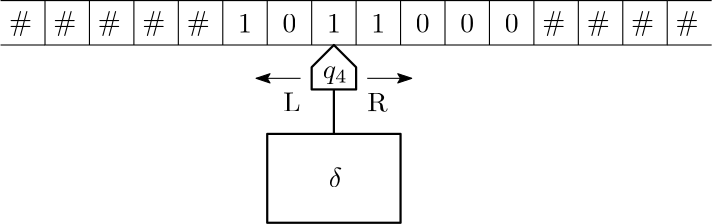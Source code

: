 <?xml version="1.0"?>
<!DOCTYPE ipe SYSTEM "ipe.dtd">
<ipe version="70212" creator="Ipe 7.2.13">
<info created="D:20220127164540" modified="D:20220127164540"/>
<ipestyle name="basic">
<symbol name="arrow/arc(spx)">
<path stroke="sym-stroke" fill="sym-stroke" pen="sym-pen">
0 0 m
-1 0.333 l
-1 -0.333 l
h
</path>
</symbol>
<symbol name="arrow/farc(spx)">
<path stroke="sym-stroke" fill="white" pen="sym-pen">
0 0 m
-1 0.333 l
-1 -0.333 l
h
</path>
</symbol>
<symbol name="arrow/ptarc(spx)">
<path stroke="sym-stroke" fill="sym-stroke" pen="sym-pen">
0 0 m
-1 0.333 l
-0.8 0 l
-1 -0.333 l
h
</path>
</symbol>
<symbol name="arrow/fptarc(spx)">
<path stroke="sym-stroke" fill="white" pen="sym-pen">
0 0 m
-1 0.333 l
-0.8 0 l
-1 -0.333 l
h
</path>
</symbol>
<symbol name="mark/circle(sx)" transformations="translations">
<path fill="sym-stroke">
0.6 0 0 0.6 0 0 e
0.4 0 0 0.4 0 0 e
</path>
</symbol>
<symbol name="mark/disk(sx)" transformations="translations">
<path fill="sym-stroke">
0.6 0 0 0.6 0 0 e
</path>
</symbol>
<symbol name="mark/fdisk(sfx)" transformations="translations">
<group>
<path fill="sym-fill">
0.5 0 0 0.5 0 0 e
</path>
<path fill="sym-stroke" fillrule="eofill">
0.6 0 0 0.6 0 0 e
0.4 0 0 0.4 0 0 e
</path>
</group>
</symbol>
<symbol name="mark/box(sx)" transformations="translations">
<path fill="sym-stroke" fillrule="eofill">
-0.6 -0.6 m
0.6 -0.6 l
0.6 0.6 l
-0.6 0.6 l
h
-0.4 -0.4 m
0.4 -0.4 l
0.4 0.4 l
-0.4 0.4 l
h
</path>
</symbol>
<symbol name="mark/square(sx)" transformations="translations">
<path fill="sym-stroke">
-0.6 -0.6 m
0.6 -0.6 l
0.6 0.6 l
-0.6 0.6 l
h
</path>
</symbol>
<symbol name="mark/fsquare(sfx)" transformations="translations">
<group>
<path fill="sym-fill">
-0.5 -0.5 m
0.5 -0.5 l
0.5 0.5 l
-0.5 0.5 l
h
</path>
<path fill="sym-stroke" fillrule="eofill">
-0.6 -0.6 m
0.6 -0.6 l
0.6 0.6 l
-0.6 0.6 l
h
-0.4 -0.4 m
0.4 -0.4 l
0.4 0.4 l
-0.4 0.4 l
h
</path>
</group>
</symbol>
<symbol name="mark/cross(sx)" transformations="translations">
<group>
<path fill="sym-stroke">
-0.43 -0.57 m
0.57 0.43 l
0.43 0.57 l
-0.57 -0.43 l
h
</path>
<path fill="sym-stroke">
-0.43 0.57 m
0.57 -0.43 l
0.43 -0.57 l
-0.57 0.43 l
h
</path>
</group>
</symbol>
<symbol name="arrow/fnormal(spx)">
<path stroke="sym-stroke" fill="white" pen="sym-pen">
0 0 m
-1 0.333 l
-1 -0.333 l
h
</path>
</symbol>
<symbol name="arrow/pointed(spx)">
<path stroke="sym-stroke" fill="sym-stroke" pen="sym-pen">
0 0 m
-1 0.333 l
-0.8 0 l
-1 -0.333 l
h
</path>
</symbol>
<symbol name="arrow/fpointed(spx)">
<path stroke="sym-stroke" fill="white" pen="sym-pen">
0 0 m
-1 0.333 l
-0.8 0 l
-1 -0.333 l
h
</path>
</symbol>
<symbol name="arrow/linear(spx)">
<path stroke="sym-stroke" pen="sym-pen">
-1 0.333 m
0 0 l
-1 -0.333 l
</path>
</symbol>
<symbol name="arrow/fdouble(spx)">
<path stroke="sym-stroke" fill="white" pen="sym-pen">
0 0 m
-1 0.333 l
-1 -0.333 l
h
-1 0 m
-2 0.333 l
-2 -0.333 l
h
</path>
</symbol>
<symbol name="arrow/double(spx)">
<path stroke="sym-stroke" fill="sym-stroke" pen="sym-pen">
0 0 m
-1 0.333 l
-1 -0.333 l
h
-1 0 m
-2 0.333 l
-2 -0.333 l
h
</path>
</symbol>
<pen name="heavier" value="0.8"/>
<pen name="fat" value="1.2"/>
<pen name="ultrafat" value="2"/>
<symbolsize name="large" value="5"/>
<symbolsize name="small" value="2"/>
<symbolsize name="tiny" value="1.1"/>
<arrowsize name="large" value="10"/>
<arrowsize name="small" value="5"/>
<arrowsize name="tiny" value="3"/>
<color name="sbblue" value="0.298 0.447 0.79"/>
<color name="sbgreen" value="0.333 0.658 0.407"/>
<color name="sborange" value="0.866 0.517 0.321"/>
<color name="sbred" value="0.768 0.305 0.321"/>
<color name="sbpurple" value="0.505 0.447 0.698"/>
<color name="red" value="1 0 0"/>
<color name="green" value="0 1 0"/>
<color name="blue" value="0 0 1"/>
<color name="yellow" value="1 1 0"/>
<color name="orange" value="1 0.647 0"/>
<color name="gold" value="1 0.843 0"/>
<color name="purple" value="0.627 0.125 0.941"/>
<color name="gray" value="0.745"/>
<color name="brown" value="0.647 0.165 0.165"/>
<color name="navy" value="0 0 0.502"/>
<color name="pink" value="1 0.753 0.796"/>
<color name="seagreen" value="0.18 0.545 0.341"/>
<color name="turquoise" value="0.251 0.878 0.816"/>
<color name="violet" value="0.933 0.51 0.933"/>
<color name="darkblue" value="0 0 0.545"/>
<color name="darkcyan" value="0 0.545 0.545"/>
<color name="darkgray" value="0.663"/>
<color name="verydarkgray" value="0.4"/>
<color name="darkgreen" value="0 0.392 0"/>
<color name="darkmagenta" value="0.545 0 0.545"/>
<color name="darkorange" value="1 0.549 0"/>
<color name="darkred" value="0.545 0 0"/>
<color name="lightblue" value="0.678 0.847 0.902"/>
<color name="lightcyan" value="0.878 1 1"/>
<color name="lightgray" value="0.827"/>
<color name="lightgreen" value="0.565 0.933 0.565"/>
<color name="lightyellow" value="1 1 0.878"/>
<dashstyle name="dashed" value="[4] 0"/>
<dashstyle name="dotted" value="[1 3] 0"/>
<dashstyle name="dash dotted" value="[4 2 1 2] 0"/>
<dashstyle name="dash dot dotted" value="[4 2 1 2 1 2] 0"/>
<textsize name="large" value="\large"/>
<textsize name="Large" value="\Large"/>
<textsize name="LARGE" value="\LARGE"/>
<textsize name="huge" value="\huge"/>
<textsize name="Huge" value="\Huge"/>
<textsize name="small" value="\small"/>
<textsize name="footnote" value="\footnotesize"/>
<textsize name="tiny" value="\tiny"/>
<textstyle name="center" begin="\begin{center}" end="\end{center}"/>
<textstyle name="itemize" begin="\begin{itemize}" end="\end{itemize}"/>
<textstyle name="item" begin="\begin{itemize}\item{}" end="\end{itemize}"/>
<gridsize name="4 pts" value="4"/>
<gridsize name="8 pts (~3 mm)" value="8"/>
<gridsize name="16 pts (~6 mm)" value="16"/>
<gridsize name="32 pts (~12 mm)" value="32"/>
<gridsize name="10 pts (~3.5 mm)" value="10"/>
<gridsize name="20 pts (~7 mm)" value="20"/>
<gridsize name="14 pts (~5 mm)" value="14"/>
<gridsize name="28 pts (~10 mm)" value="28"/>
<gridsize name="56 pts (~20 mm)" value="56"/>
<anglesize name="90 deg" value="90"/>
<anglesize name="60 deg" value="60"/>
<anglesize name="45 deg" value="45"/>
<anglesize name="30 deg" value="30"/>
<anglesize name="22.5 deg" value="22.5"/>
<opacity name="10%" value="0.1"/>
<opacity name="30%" value="0.3"/>
<opacity name="50%" value="0.5"/>
<opacity name="75%" value="0.75"/>
<tiling name="falling" angle="-60" step="4" width="1"/>
<tiling name="rising" angle="30" step="4" width="1"/>
</ipestyle>
<page>
<layer name="alpha"/>
<view layers="alpha" active="alpha"/>
<path layer="alpha" stroke="black">
80 784 m
80 768 l
304 768 l
304 784 l
h
</path>
<path stroke="black">
96 784 m
96 768 l
</path>
<path stroke="black">
112 784 m
112 768 l
</path>
<path stroke="black">
128 784 m
128 768 l
</path>
<path stroke="black">
144 784 m
144 768 l
</path>
<path stroke="black">
160 784 m
160 768 l
</path>
<path stroke="black">
176 784 m
176 768 l
</path>
<path stroke="black">
192 784 m
192 768 l
</path>
<path stroke="black">
208 784 m
208 768 l
</path>
<path stroke="black">
224 784 m
224 768 l
</path>
<path stroke="black">
240 784 m
240 768 l
</path>
<path stroke="black">
256 784 m
256 768 l
</path>
<path stroke="black">
272 784 m
272 768 l
</path>
<path stroke="black">
288 784 m
288 768 l
</path>
<path stroke="black">
304 784 m
320 784 l
</path>
<path stroke="black">
304 768 m
320 768 l
</path>
<path stroke="black">
80 784 m
64 784 l
</path>
<path stroke="black">
80 768 m
64 768 l
</path>
<path stroke="black" pen="0.8">
176 760 m
184 768 l
192 760 l
192 752 l
176 752 l
h
</path>
<text matrix="1 0 0 1 -5.00426 -2.62122" transformations="translations" pos="72 776" stroke="black" type="label" width="8.302" height="6.926" depth="1.93" valign="baseline">\#</text>
<text matrix="1 0 0 1 10.9957 -2.62122" transformations="translations" pos="72 776" stroke="black" type="label" width="8.302" height="6.926" depth="1.93" valign="baseline">\#</text>
<text matrix="1 0 0 1 26.9957 -2.62122" transformations="translations" pos="72 776" stroke="black" type="label" width="8.302" height="6.926" depth="1.93" valign="baseline">\#</text>
<text matrix="1 0 0 1 42.9957 -2.62122" transformations="translations" pos="72 776" stroke="black" type="label" width="8.302" height="6.926" depth="1.93" valign="baseline">\#</text>
<text matrix="1 0 0 1 58.9957 -2.62122" transformations="translations" pos="72 776" stroke="black" type="label" width="8.302" height="6.926" depth="1.93" valign="baseline">\#</text>
<text matrix="1 0 0 1 186.996 -2.62122" transformations="translations" pos="72 776" stroke="black" type="label" width="8.302" height="6.926" depth="1.93" valign="baseline">\#</text>
<text matrix="1 0 0 1 202.996 -2.62122" transformations="translations" pos="72 776" stroke="black" type="label" width="8.302" height="6.926" depth="1.93" valign="baseline">\#</text>
<text matrix="1 0 0 1 218.996 -2.62122" transformations="translations" pos="72 776" stroke="black" type="label" width="8.302" height="6.926" depth="1.93" valign="baseline">\#</text>
<text matrix="1 0 0 1 234.996 -2.62122" transformations="translations" pos="72 776" stroke="black" type="label" width="8.302" height="6.926" depth="1.93" valign="baseline">\#</text>
<text matrix="1 0 0 1 1.47513 -3.52001" transformations="translations" pos="148 776" stroke="black" type="label" width="4.981" height="6.42" depth="0" valign="baseline">1</text>
<text matrix="1 0 0 1 33.4751 -3.52001" transformations="translations" pos="148 776" stroke="black" type="label" width="4.981" height="6.42" depth="0" valign="baseline">1</text>
<text matrix="1 0 0 1 49.4751 -3.52001" transformations="translations" pos="148 776" stroke="black" type="label" width="4.981" height="6.42" depth="0" valign="baseline">1</text>
<text matrix="1 0 0 1 65.4751 -3.52001" transformations="translations" pos="148 776" stroke="black" type="label" width="4.981" height="6.42" depth="0" valign="baseline">0</text>
<text matrix="1 0 0 1 81.4751 -3.52001" transformations="translations" pos="148 776" stroke="black" type="label" width="4.981" height="6.42" depth="0" valign="baseline">0</text>
<text matrix="1 0 0 1 97.4751 -3.52001" transformations="translations" pos="148 776" stroke="black" type="label" width="4.981" height="6.42" depth="0" valign="baseline">0</text>
<text matrix="1 0 0 1 17.4751 -3.52001" transformations="translations" pos="148 776" stroke="black" type="label" width="4.981" height="6.42" depth="0" valign="baseline">0</text>
<text matrix="1 0 0 1 -4 0" transformations="translations" pos="184 756" stroke="black" type="label" width="8.917" height="4.297" depth="1.93" valign="baseline" style="math">q_4</text>
<path matrix="1 0 0 1 -4 0" stroke="black" arrow="ptarc/small">
176 756 m
160 756 l
</path>
<path matrix="1 0 0 1 4 0" stroke="black" arrow="ptarc/small">
192 756 m
208 756 l
</path>
<text matrix="1 0 0 1 1.81156 -15.9375" transformations="translations" pos="164 760" stroke="black" type="label" width="6.227" height="6.808" depth="0" valign="baseline">L</text>
<text matrix="1 0 0 1 32 -16" transformations="translations" pos="164 760" stroke="black" type="label" width="7.334" height="6.808" depth="0" valign="baseline">R</text>
<path stroke="black" pen="0.8">
160 736 m
160 704 l
208 704 l
208 736 l
h
</path>
<text matrix="1 0 0 1 2.12419 -7.18651" transformations="translations" pos="180 724" stroke="black" type="label" width="4.805" height="6.918" depth="0" valign="baseline" style="math">\delta</text>
<path stroke="black" pen="0.8">
184 752 m
184 736 l
</path>
</page>
</ipe>
